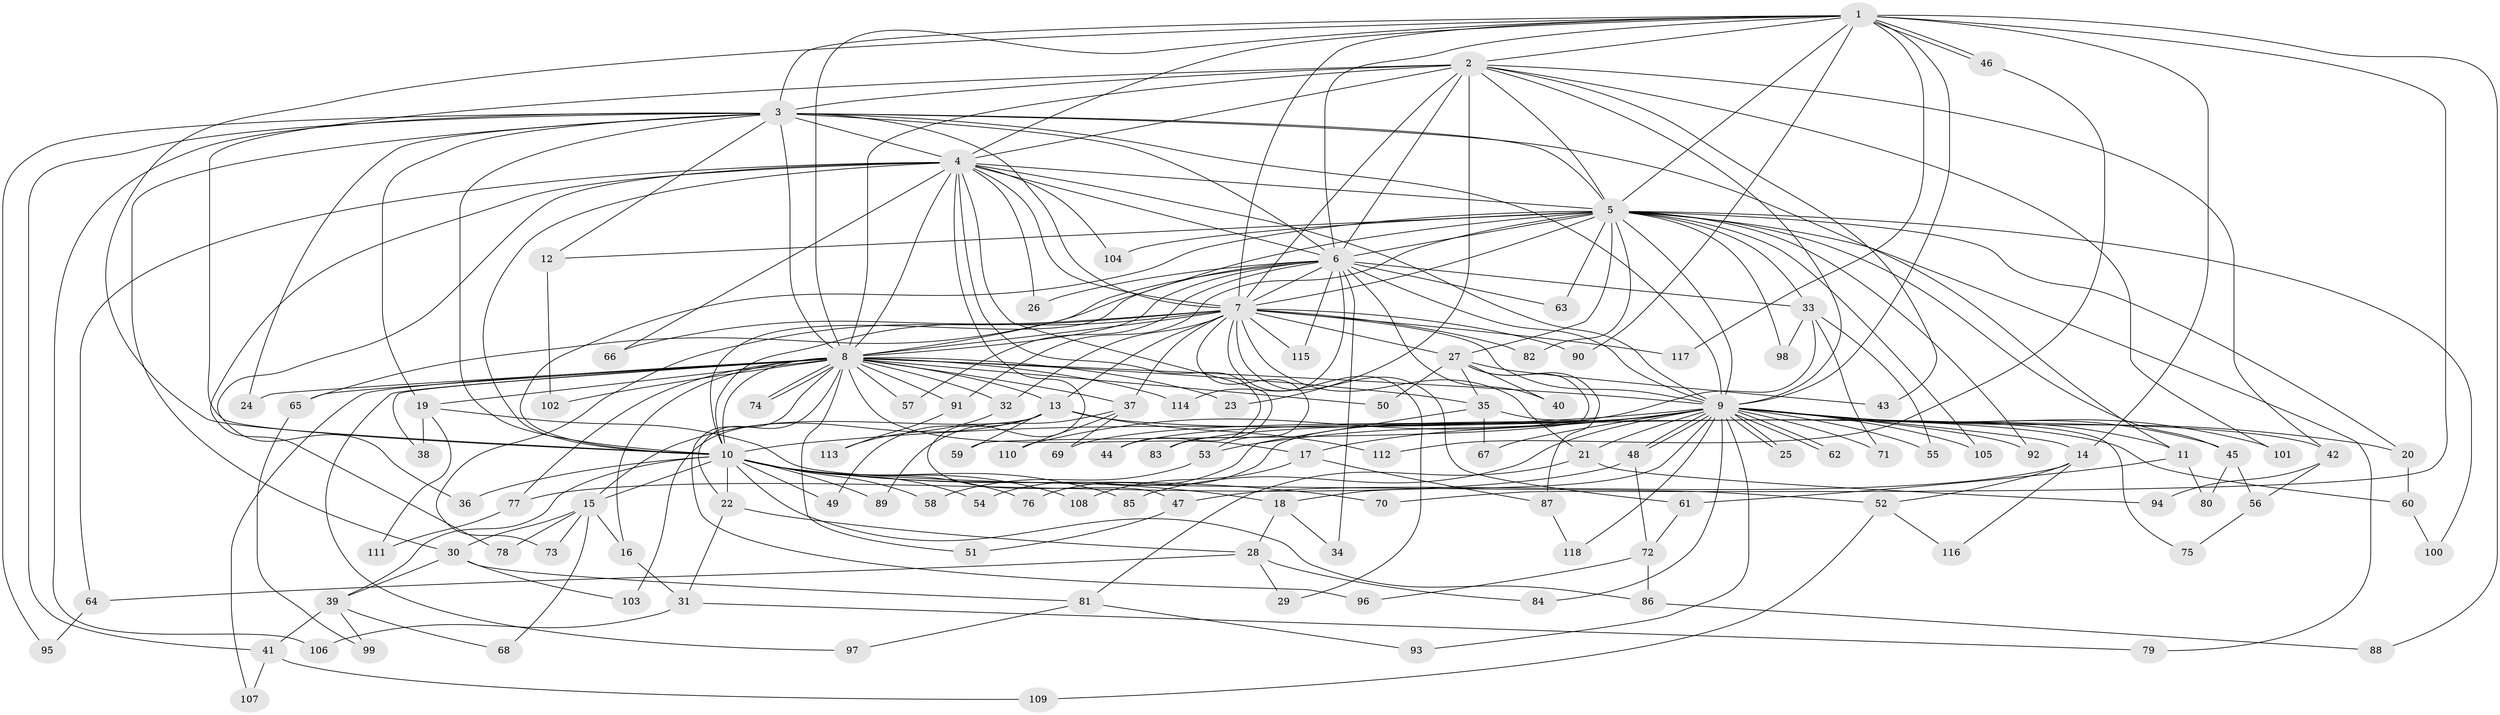 // coarse degree distribution, {15: 0.02197802197802198, 13: 0.01098901098901099, 17: 0.02197802197802198, 21: 0.03296703296703297, 32: 0.01098901098901099, 37: 0.01098901098901099, 5: 0.06593406593406594, 8: 0.02197802197802198, 6: 0.03296703296703297, 7: 0.02197802197802198, 3: 0.12087912087912088, 4: 0.0989010989010989, 2: 0.5274725274725275}
// Generated by graph-tools (version 1.1) at 2025/41/03/06/25 10:41:41]
// undirected, 118 vertices, 261 edges
graph export_dot {
graph [start="1"]
  node [color=gray90,style=filled];
  1;
  2;
  3;
  4;
  5;
  6;
  7;
  8;
  9;
  10;
  11;
  12;
  13;
  14;
  15;
  16;
  17;
  18;
  19;
  20;
  21;
  22;
  23;
  24;
  25;
  26;
  27;
  28;
  29;
  30;
  31;
  32;
  33;
  34;
  35;
  36;
  37;
  38;
  39;
  40;
  41;
  42;
  43;
  44;
  45;
  46;
  47;
  48;
  49;
  50;
  51;
  52;
  53;
  54;
  55;
  56;
  57;
  58;
  59;
  60;
  61;
  62;
  63;
  64;
  65;
  66;
  67;
  68;
  69;
  70;
  71;
  72;
  73;
  74;
  75;
  76;
  77;
  78;
  79;
  80;
  81;
  82;
  83;
  84;
  85;
  86;
  87;
  88;
  89;
  90;
  91;
  92;
  93;
  94;
  95;
  96;
  97;
  98;
  99;
  100;
  101;
  102;
  103;
  104;
  105;
  106;
  107;
  108;
  109;
  110;
  111;
  112;
  113;
  114;
  115;
  116;
  117;
  118;
  1 -- 2;
  1 -- 3;
  1 -- 4;
  1 -- 5;
  1 -- 6;
  1 -- 7;
  1 -- 8;
  1 -- 9;
  1 -- 10;
  1 -- 14;
  1 -- 46;
  1 -- 46;
  1 -- 70;
  1 -- 88;
  1 -- 90;
  1 -- 117;
  2 -- 3;
  2 -- 4;
  2 -- 5;
  2 -- 6;
  2 -- 7;
  2 -- 8;
  2 -- 9;
  2 -- 10;
  2 -- 23;
  2 -- 42;
  2 -- 43;
  2 -- 101;
  3 -- 4;
  3 -- 5;
  3 -- 6;
  3 -- 7;
  3 -- 8;
  3 -- 9;
  3 -- 10;
  3 -- 11;
  3 -- 12;
  3 -- 19;
  3 -- 24;
  3 -- 30;
  3 -- 41;
  3 -- 95;
  3 -- 106;
  4 -- 5;
  4 -- 6;
  4 -- 7;
  4 -- 8;
  4 -- 9;
  4 -- 10;
  4 -- 26;
  4 -- 36;
  4 -- 44;
  4 -- 47;
  4 -- 64;
  4 -- 66;
  4 -- 78;
  4 -- 83;
  4 -- 104;
  5 -- 6;
  5 -- 7;
  5 -- 8;
  5 -- 9;
  5 -- 10;
  5 -- 12;
  5 -- 20;
  5 -- 27;
  5 -- 33;
  5 -- 45;
  5 -- 63;
  5 -- 79;
  5 -- 82;
  5 -- 91;
  5 -- 92;
  5 -- 98;
  5 -- 100;
  5 -- 104;
  5 -- 105;
  6 -- 7;
  6 -- 8;
  6 -- 9;
  6 -- 10;
  6 -- 26;
  6 -- 33;
  6 -- 34;
  6 -- 40;
  6 -- 57;
  6 -- 63;
  6 -- 65;
  6 -- 114;
  6 -- 115;
  7 -- 8;
  7 -- 9;
  7 -- 10;
  7 -- 13;
  7 -- 21;
  7 -- 27;
  7 -- 29;
  7 -- 32;
  7 -- 37;
  7 -- 53;
  7 -- 61;
  7 -- 66;
  7 -- 73;
  7 -- 82;
  7 -- 90;
  7 -- 115;
  7 -- 117;
  8 -- 9;
  8 -- 10;
  8 -- 13;
  8 -- 16;
  8 -- 17;
  8 -- 19;
  8 -- 22;
  8 -- 23;
  8 -- 24;
  8 -- 32;
  8 -- 35;
  8 -- 37;
  8 -- 38;
  8 -- 50;
  8 -- 51;
  8 -- 57;
  8 -- 65;
  8 -- 74;
  8 -- 74;
  8 -- 77;
  8 -- 91;
  8 -- 96;
  8 -- 97;
  8 -- 102;
  8 -- 107;
  8 -- 114;
  9 -- 10;
  9 -- 11;
  9 -- 14;
  9 -- 17;
  9 -- 18;
  9 -- 20;
  9 -- 21;
  9 -- 25;
  9 -- 25;
  9 -- 42;
  9 -- 44;
  9 -- 45;
  9 -- 48;
  9 -- 48;
  9 -- 53;
  9 -- 55;
  9 -- 62;
  9 -- 62;
  9 -- 67;
  9 -- 69;
  9 -- 71;
  9 -- 76;
  9 -- 83;
  9 -- 84;
  9 -- 85;
  9 -- 92;
  9 -- 93;
  9 -- 101;
  9 -- 105;
  9 -- 118;
  10 -- 15;
  10 -- 18;
  10 -- 22;
  10 -- 36;
  10 -- 39;
  10 -- 49;
  10 -- 54;
  10 -- 58;
  10 -- 70;
  10 -- 76;
  10 -- 85;
  10 -- 86;
  10 -- 89;
  10 -- 108;
  11 -- 61;
  11 -- 80;
  12 -- 102;
  13 -- 15;
  13 -- 49;
  13 -- 59;
  13 -- 60;
  13 -- 103;
  13 -- 112;
  14 -- 47;
  14 -- 52;
  14 -- 116;
  15 -- 16;
  15 -- 30;
  15 -- 68;
  15 -- 73;
  15 -- 78;
  16 -- 31;
  17 -- 87;
  17 -- 108;
  18 -- 28;
  18 -- 34;
  19 -- 38;
  19 -- 52;
  19 -- 111;
  20 -- 60;
  21 -- 81;
  21 -- 94;
  22 -- 28;
  22 -- 31;
  27 -- 35;
  27 -- 40;
  27 -- 43;
  27 -- 50;
  27 -- 59;
  27 -- 87;
  28 -- 29;
  28 -- 64;
  28 -- 84;
  30 -- 39;
  30 -- 81;
  30 -- 103;
  31 -- 79;
  31 -- 106;
  32 -- 113;
  33 -- 55;
  33 -- 71;
  33 -- 98;
  33 -- 110;
  35 -- 54;
  35 -- 67;
  35 -- 75;
  37 -- 69;
  37 -- 89;
  37 -- 110;
  39 -- 41;
  39 -- 68;
  39 -- 99;
  41 -- 107;
  41 -- 109;
  42 -- 56;
  42 -- 94;
  45 -- 56;
  45 -- 80;
  46 -- 112;
  47 -- 51;
  48 -- 72;
  48 -- 77;
  52 -- 109;
  52 -- 116;
  53 -- 58;
  56 -- 75;
  60 -- 100;
  61 -- 72;
  64 -- 95;
  65 -- 99;
  72 -- 86;
  72 -- 96;
  77 -- 111;
  81 -- 93;
  81 -- 97;
  86 -- 88;
  87 -- 118;
  91 -- 113;
}

